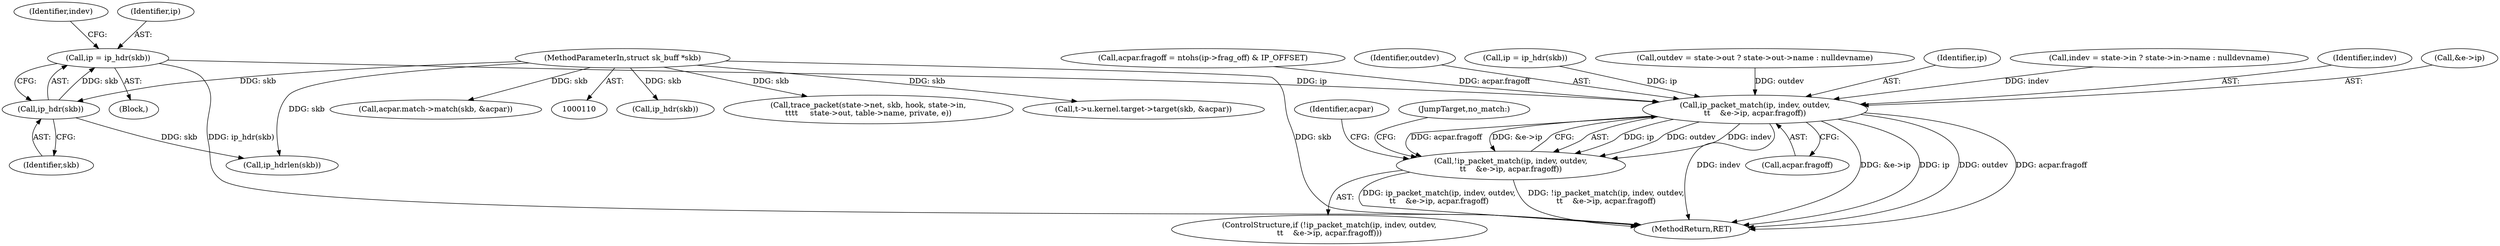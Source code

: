 digraph "0_linux_57ebd808a97d7c5b1e1afb937c2db22beba3c1f8_0@pointer" {
"1000142" [label="(Call,ip = ip_hdr(skb))"];
"1000144" [label="(Call,ip_hdr(skb))"];
"1000111" [label="(MethodParameterIn,struct sk_buff *skb)"];
"1000263" [label="(Call,ip_packet_match(ip, indev, outdev,\n\t\t    &e->ip, acpar.fragoff))"];
"1000262" [label="(Call,!ip_packet_match(ip, indev, outdev,\n\t\t    &e->ip, acpar.fragoff))"];
"1000142" [label="(Call,ip = ip_hdr(skb))"];
"1000481" [label="(Call,ip_hdr(skb))"];
"1000265" [label="(Identifier,indev)"];
"1000261" [label="(ControlStructure,if (!ip_packet_match(ip, indev, outdev,\n\t\t    &e->ip, acpar.fragoff)))"];
"1000267" [label="(Call,&e->ip)"];
"1000170" [label="(Call,acpar.fragoff = ntohs(ip->frag_off) & IP_OFFSET)"];
"1000284" [label="(Identifier,acpar)"];
"1000266" [label="(Identifier,outdev)"];
"1000147" [label="(Identifier,indev)"];
"1000111" [label="(MethodParameterIn,struct sk_buff *skb)"];
"1000275" [label="(JumpTarget,no_match:)"];
"1000145" [label="(Identifier,skb)"];
"1000339" [label="(Call,trace_packet(state->net, skb, hook, state->in,\n\t\t\t\t     state->out, table->name, private, e))"];
"1000184" [label="(Call,ip_hdrlen(skb))"];
"1000470" [label="(Call,t->u.kernel.target->target(skb, &acpar))"];
"1000271" [label="(Call,acpar.fragoff)"];
"1000479" [label="(Call,ip = ip_hdr(skb))"];
"1000263" [label="(Call,ip_packet_match(ip, indev, outdev,\n\t\t    &e->ip, acpar.fragoff))"];
"1000158" [label="(Call,outdev = state->out ? state->out->name : nulldevname)"];
"1000114" [label="(Block,)"];
"1000264" [label="(Identifier,ip)"];
"1000146" [label="(Call,indev = state->in ? state->in->name : nulldevname)"];
"1000143" [label="(Identifier,ip)"];
"1000506" [label="(MethodReturn,RET)"];
"1000302" [label="(Call,acpar.match->match(skb, &acpar))"];
"1000262" [label="(Call,!ip_packet_match(ip, indev, outdev,\n\t\t    &e->ip, acpar.fragoff))"];
"1000144" [label="(Call,ip_hdr(skb))"];
"1000142" -> "1000114"  [label="AST: "];
"1000142" -> "1000144"  [label="CFG: "];
"1000143" -> "1000142"  [label="AST: "];
"1000144" -> "1000142"  [label="AST: "];
"1000147" -> "1000142"  [label="CFG: "];
"1000142" -> "1000506"  [label="DDG: ip_hdr(skb)"];
"1000144" -> "1000142"  [label="DDG: skb"];
"1000142" -> "1000263"  [label="DDG: ip"];
"1000144" -> "1000145"  [label="CFG: "];
"1000145" -> "1000144"  [label="AST: "];
"1000111" -> "1000144"  [label="DDG: skb"];
"1000144" -> "1000184"  [label="DDG: skb"];
"1000111" -> "1000110"  [label="AST: "];
"1000111" -> "1000506"  [label="DDG: skb"];
"1000111" -> "1000184"  [label="DDG: skb"];
"1000111" -> "1000302"  [label="DDG: skb"];
"1000111" -> "1000339"  [label="DDG: skb"];
"1000111" -> "1000470"  [label="DDG: skb"];
"1000111" -> "1000481"  [label="DDG: skb"];
"1000263" -> "1000262"  [label="AST: "];
"1000263" -> "1000271"  [label="CFG: "];
"1000264" -> "1000263"  [label="AST: "];
"1000265" -> "1000263"  [label="AST: "];
"1000266" -> "1000263"  [label="AST: "];
"1000267" -> "1000263"  [label="AST: "];
"1000271" -> "1000263"  [label="AST: "];
"1000262" -> "1000263"  [label="CFG: "];
"1000263" -> "1000506"  [label="DDG: indev"];
"1000263" -> "1000506"  [label="DDG: &e->ip"];
"1000263" -> "1000506"  [label="DDG: ip"];
"1000263" -> "1000506"  [label="DDG: outdev"];
"1000263" -> "1000506"  [label="DDG: acpar.fragoff"];
"1000263" -> "1000262"  [label="DDG: ip"];
"1000263" -> "1000262"  [label="DDG: outdev"];
"1000263" -> "1000262"  [label="DDG: indev"];
"1000263" -> "1000262"  [label="DDG: acpar.fragoff"];
"1000263" -> "1000262"  [label="DDG: &e->ip"];
"1000479" -> "1000263"  [label="DDG: ip"];
"1000146" -> "1000263"  [label="DDG: indev"];
"1000158" -> "1000263"  [label="DDG: outdev"];
"1000170" -> "1000263"  [label="DDG: acpar.fragoff"];
"1000262" -> "1000261"  [label="AST: "];
"1000275" -> "1000262"  [label="CFG: "];
"1000284" -> "1000262"  [label="CFG: "];
"1000262" -> "1000506"  [label="DDG: ip_packet_match(ip, indev, outdev,\n\t\t    &e->ip, acpar.fragoff)"];
"1000262" -> "1000506"  [label="DDG: !ip_packet_match(ip, indev, outdev,\n\t\t    &e->ip, acpar.fragoff)"];
}

